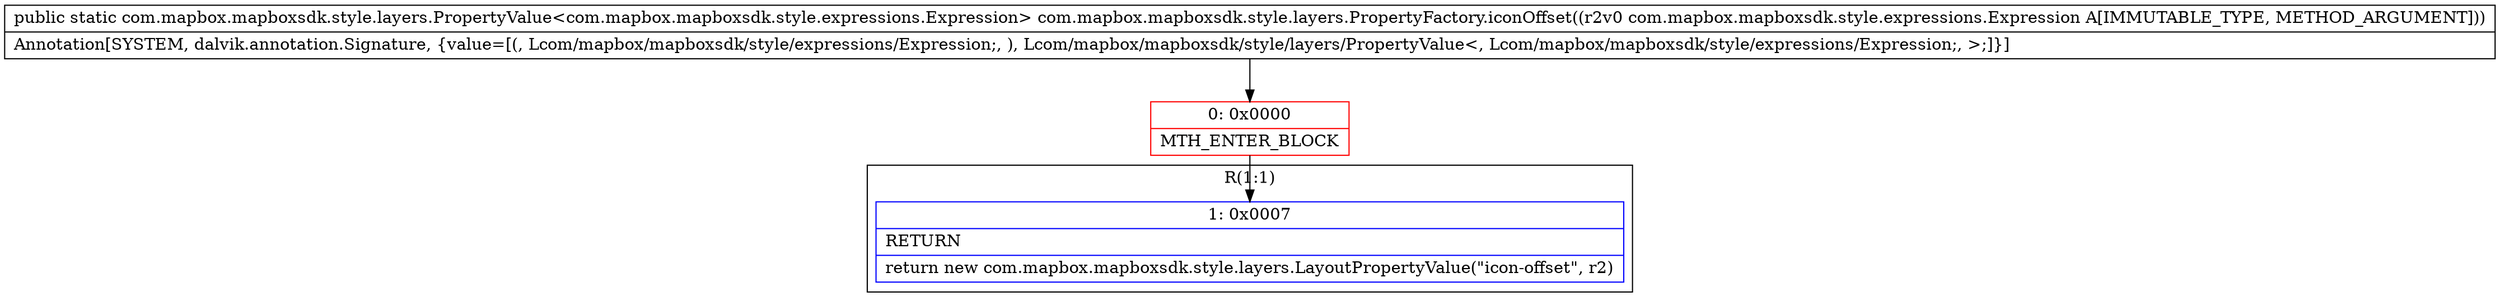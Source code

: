 digraph "CFG forcom.mapbox.mapboxsdk.style.layers.PropertyFactory.iconOffset(Lcom\/mapbox\/mapboxsdk\/style\/expressions\/Expression;)Lcom\/mapbox\/mapboxsdk\/style\/layers\/PropertyValue;" {
subgraph cluster_Region_102973120 {
label = "R(1:1)";
node [shape=record,color=blue];
Node_1 [shape=record,label="{1\:\ 0x0007|RETURN\l|return new com.mapbox.mapboxsdk.style.layers.LayoutPropertyValue(\"icon\-offset\", r2)\l}"];
}
Node_0 [shape=record,color=red,label="{0\:\ 0x0000|MTH_ENTER_BLOCK\l}"];
MethodNode[shape=record,label="{public static com.mapbox.mapboxsdk.style.layers.PropertyValue\<com.mapbox.mapboxsdk.style.expressions.Expression\> com.mapbox.mapboxsdk.style.layers.PropertyFactory.iconOffset((r2v0 com.mapbox.mapboxsdk.style.expressions.Expression A[IMMUTABLE_TYPE, METHOD_ARGUMENT]))  | Annotation[SYSTEM, dalvik.annotation.Signature, \{value=[(, Lcom\/mapbox\/mapboxsdk\/style\/expressions\/Expression;, ), Lcom\/mapbox\/mapboxsdk\/style\/layers\/PropertyValue\<, Lcom\/mapbox\/mapboxsdk\/style\/expressions\/Expression;, \>;]\}]\l}"];
MethodNode -> Node_0;
Node_0 -> Node_1;
}

